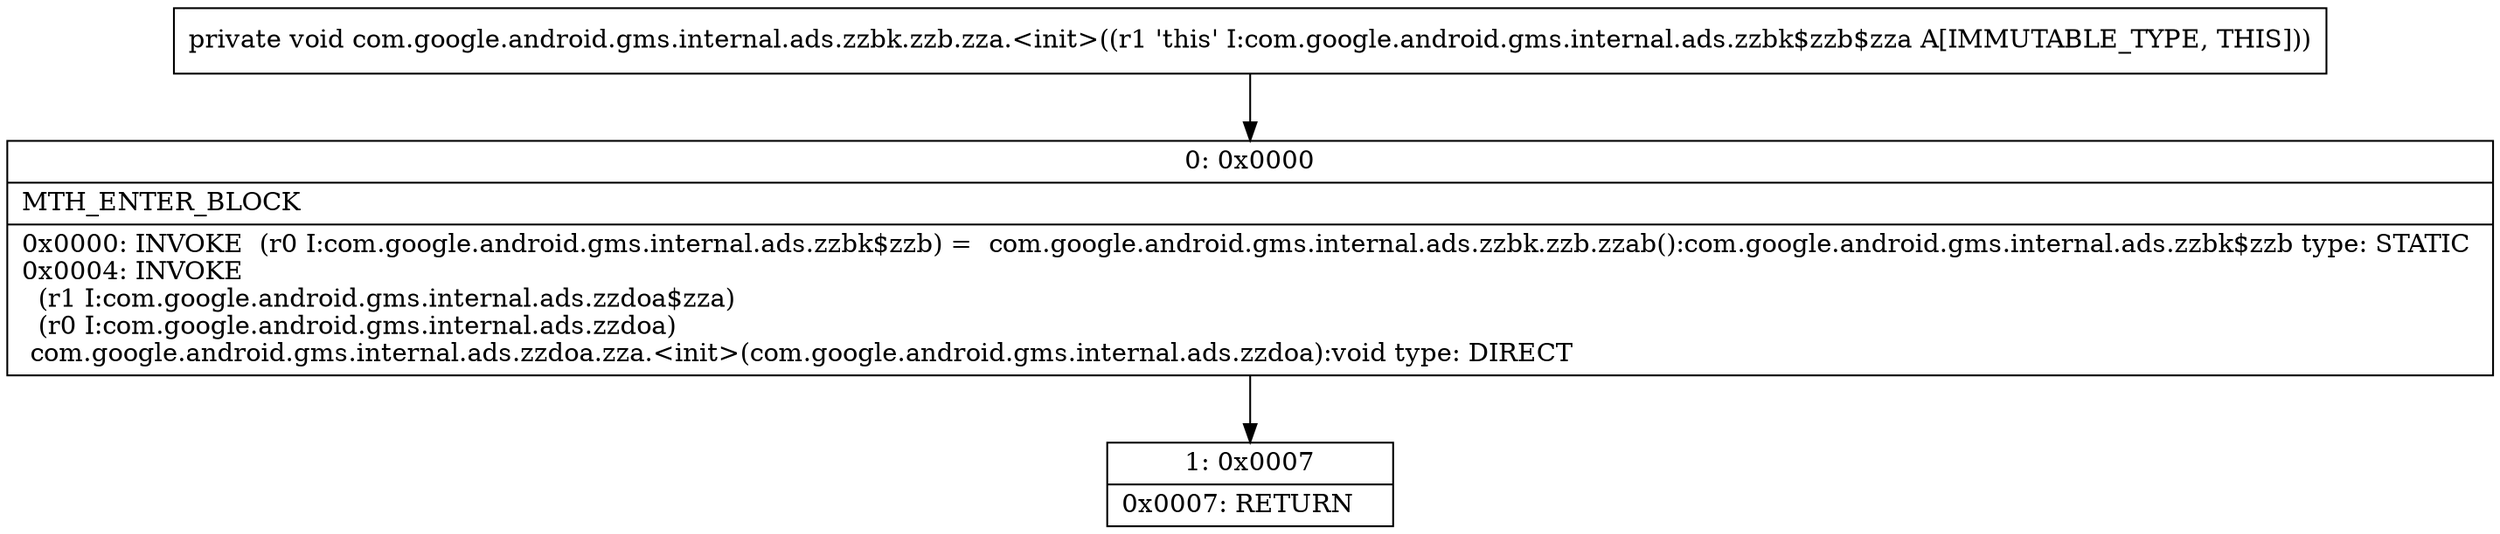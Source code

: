 digraph "CFG forcom.google.android.gms.internal.ads.zzbk.zzb.zza.\<init\>()V" {
Node_0 [shape=record,label="{0\:\ 0x0000|MTH_ENTER_BLOCK\l|0x0000: INVOKE  (r0 I:com.google.android.gms.internal.ads.zzbk$zzb) =  com.google.android.gms.internal.ads.zzbk.zzb.zzab():com.google.android.gms.internal.ads.zzbk$zzb type: STATIC \l0x0004: INVOKE  \l  (r1 I:com.google.android.gms.internal.ads.zzdoa$zza)\l  (r0 I:com.google.android.gms.internal.ads.zzdoa)\l com.google.android.gms.internal.ads.zzdoa.zza.\<init\>(com.google.android.gms.internal.ads.zzdoa):void type: DIRECT \l}"];
Node_1 [shape=record,label="{1\:\ 0x0007|0x0007: RETURN   \l}"];
MethodNode[shape=record,label="{private void com.google.android.gms.internal.ads.zzbk.zzb.zza.\<init\>((r1 'this' I:com.google.android.gms.internal.ads.zzbk$zzb$zza A[IMMUTABLE_TYPE, THIS])) }"];
MethodNode -> Node_0;
Node_0 -> Node_1;
}


